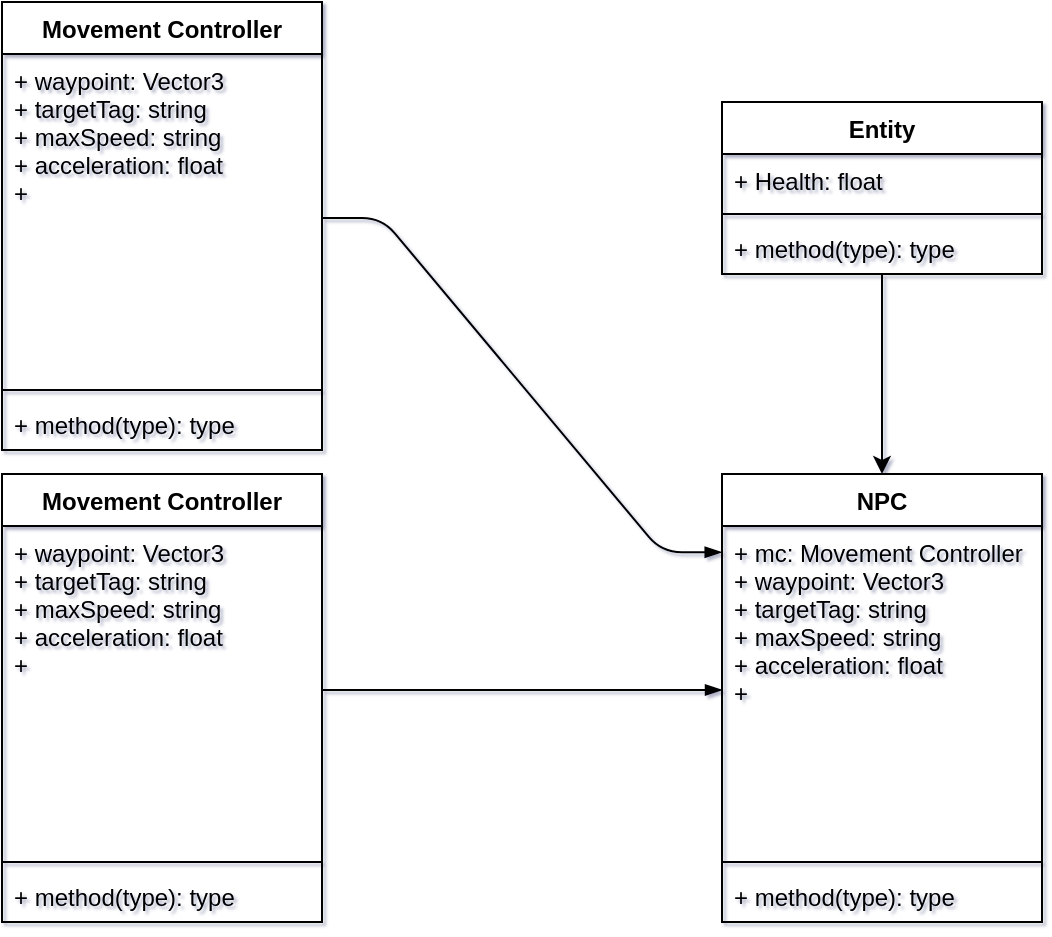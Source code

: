 <mxfile>
    <diagram id="aISk83DQ41ZQnBx-Vpth" name="Page-1">
        <mxGraphModel dx="569" dy="456" grid="1" gridSize="10" guides="1" tooltips="1" connect="1" arrows="1" fold="1" page="1" pageScale="1" pageWidth="900" pageHeight="1600" background="none" math="0" shadow="1">
            <root>
                <mxCell id="0"/>
                <mxCell id="1" parent="0"/>
                <mxCell id="srgoq-kPKrcidtICacxH-22" value="" style="edgeStyle=none;html=1;" edge="1" parent="1" source="15" target="srgoq-kPKrcidtICacxH-18">
                    <mxGeometry relative="1" as="geometry"/>
                </mxCell>
                <mxCell id="15" value="Entity" style="swimlane;fontStyle=1;align=center;verticalAlign=top;childLayout=stackLayout;horizontal=1;startSize=26;horizontalStack=0;resizeParent=1;resizeParentMax=0;resizeLast=0;collapsible=1;marginBottom=0;" parent="1" vertex="1">
                    <mxGeometry x="360" y="410" width="160" height="86" as="geometry"/>
                </mxCell>
                <mxCell id="16" value="+ Health: float" style="text;strokeColor=none;fillColor=none;align=left;verticalAlign=top;spacingLeft=4;spacingRight=4;overflow=hidden;rotatable=0;points=[[0,0.5],[1,0.5]];portConstraint=eastwest;" parent="15" vertex="1">
                    <mxGeometry y="26" width="160" height="26" as="geometry"/>
                </mxCell>
                <mxCell id="17" value="" style="line;strokeWidth=1;fillColor=none;align=left;verticalAlign=middle;spacingTop=-1;spacingLeft=3;spacingRight=3;rotatable=0;labelPosition=right;points=[];portConstraint=eastwest;" parent="15" vertex="1">
                    <mxGeometry y="52" width="160" height="8" as="geometry"/>
                </mxCell>
                <mxCell id="18" value="+ method(type): type" style="text;strokeColor=none;fillColor=none;align=left;verticalAlign=top;spacingLeft=4;spacingRight=4;overflow=hidden;rotatable=0;points=[[0,0.5],[1,0.5]];portConstraint=eastwest;" parent="15" vertex="1">
                    <mxGeometry y="60" width="160" height="26" as="geometry"/>
                </mxCell>
                <mxCell id="srgoq-kPKrcidtICacxH-29" value="" style="edgeStyle=orthogonalEdgeStyle;html=1;exitX=1;exitY=0.5;exitDx=0;exitDy=0;snapToPoint=1;fixDash=0;comic=0;rounded=1;endArrow=blockThin;endFill=1;entryX=0;entryY=0.5;entryDx=0;entryDy=0;" edge="1" parent="1" source="srgoq-kPKrcidtICacxH-26" target="srgoq-kPKrcidtICacxH-19">
                    <mxGeometry relative="1" as="geometry">
                        <mxPoint x="340" y="740" as="targetPoint"/>
                    </mxGeometry>
                </mxCell>
                <mxCell id="srgoq-kPKrcidtICacxH-18" value="NPC" style="swimlane;fontStyle=1;align=center;verticalAlign=top;childLayout=stackLayout;horizontal=1;startSize=26;horizontalStack=0;resizeParent=1;resizeParentMax=0;resizeLast=0;collapsible=1;marginBottom=0;" vertex="1" parent="1">
                    <mxGeometry x="360" y="596" width="160" height="224" as="geometry">
                        <mxRectangle x="360" y="596" width="60" height="26" as="alternateBounds"/>
                    </mxGeometry>
                </mxCell>
                <mxCell id="srgoq-kPKrcidtICacxH-19" value="+ mc: Movement Controller &#10;+ waypoint: Vector3&#10;+ targetTag: string&#10;+ maxSpeed: string&#10;+ acceleration: float&#10;+" style="text;strokeColor=none;fillColor=none;align=left;verticalAlign=top;spacingLeft=4;spacingRight=4;overflow=hidden;rotatable=0;points=[[0,0.5],[1,0.5]];portConstraint=eastwest;" vertex="1" parent="srgoq-kPKrcidtICacxH-18">
                    <mxGeometry y="26" width="160" height="164" as="geometry"/>
                </mxCell>
                <mxCell id="srgoq-kPKrcidtICacxH-20" value="" style="line;strokeWidth=1;fillColor=none;align=left;verticalAlign=middle;spacingTop=-1;spacingLeft=3;spacingRight=3;rotatable=0;labelPosition=right;points=[];portConstraint=eastwest;" vertex="1" parent="srgoq-kPKrcidtICacxH-18">
                    <mxGeometry y="190" width="160" height="8" as="geometry"/>
                </mxCell>
                <mxCell id="srgoq-kPKrcidtICacxH-21" value="+ method(type): type" style="text;strokeColor=none;fillColor=none;align=left;verticalAlign=top;spacingLeft=4;spacingRight=4;overflow=hidden;rotatable=0;points=[[0,0.5],[1,0.5]];portConstraint=eastwest;" vertex="1" parent="srgoq-kPKrcidtICacxH-18">
                    <mxGeometry y="198" width="160" height="26" as="geometry"/>
                </mxCell>
                <mxCell id="srgoq-kPKrcidtICacxH-25" value="Movement Controller" style="swimlane;fontStyle=1;align=center;verticalAlign=top;childLayout=stackLayout;horizontal=1;startSize=26;horizontalStack=0;resizeParent=1;resizeParentMax=0;resizeLast=0;collapsible=1;marginBottom=0;" vertex="1" parent="1">
                    <mxGeometry y="596" width="160" height="224" as="geometry"/>
                </mxCell>
                <mxCell id="srgoq-kPKrcidtICacxH-26" value="+ waypoint: Vector3&#10;+ targetTag: string&#10;+ maxSpeed: string&#10;+ acceleration: float&#10;+" style="text;strokeColor=none;fillColor=none;align=left;verticalAlign=top;spacingLeft=4;spacingRight=4;overflow=hidden;rotatable=0;points=[[0,0.5],[1,0.5]];portConstraint=eastwest;" vertex="1" parent="srgoq-kPKrcidtICacxH-25">
                    <mxGeometry y="26" width="160" height="164" as="geometry"/>
                </mxCell>
                <mxCell id="srgoq-kPKrcidtICacxH-27" value="" style="line;strokeWidth=1;fillColor=none;align=left;verticalAlign=middle;spacingTop=-1;spacingLeft=3;spacingRight=3;rotatable=0;labelPosition=right;points=[];portConstraint=eastwest;" vertex="1" parent="srgoq-kPKrcidtICacxH-25">
                    <mxGeometry y="190" width="160" height="8" as="geometry"/>
                </mxCell>
                <mxCell id="srgoq-kPKrcidtICacxH-28" value="+ method(type): type" style="text;strokeColor=none;fillColor=none;align=left;verticalAlign=top;spacingLeft=4;spacingRight=4;overflow=hidden;rotatable=0;points=[[0,0.5],[1,0.5]];portConstraint=eastwest;" vertex="1" parent="srgoq-kPKrcidtICacxH-25">
                    <mxGeometry y="198" width="160" height="26" as="geometry"/>
                </mxCell>
                <mxCell id="srgoq-kPKrcidtICacxH-34" style="edgeStyle=entityRelationEdgeStyle;rounded=1;comic=0;html=1;endArrow=blockThin;endFill=1;exitX=1;exitY=0.5;exitDx=0;exitDy=0;entryX=-0.001;entryY=0.08;entryDx=0;entryDy=0;entryPerimeter=0;" edge="1" parent="1" source="srgoq-kPKrcidtICacxH-31" target="srgoq-kPKrcidtICacxH-19">
                    <mxGeometry relative="1" as="geometry">
                        <mxPoint x="360" y="636" as="targetPoint"/>
                    </mxGeometry>
                </mxCell>
                <mxCell id="srgoq-kPKrcidtICacxH-30" value="Movement Controller" style="swimlane;fontStyle=1;align=center;verticalAlign=top;childLayout=stackLayout;horizontal=1;startSize=26;horizontalStack=0;resizeParent=1;resizeParentMax=0;resizeLast=0;collapsible=1;marginBottom=0;" vertex="1" parent="1">
                    <mxGeometry y="360" width="160" height="224" as="geometry"/>
                </mxCell>
                <mxCell id="srgoq-kPKrcidtICacxH-31" value="+ waypoint: Vector3&#10;+ targetTag: string&#10;+ maxSpeed: string&#10;+ acceleration: float&#10;+" style="text;strokeColor=none;fillColor=none;align=left;verticalAlign=top;spacingLeft=4;spacingRight=4;overflow=hidden;rotatable=0;points=[[0,0.5],[1,0.5]];portConstraint=eastwest;" vertex="1" parent="srgoq-kPKrcidtICacxH-30">
                    <mxGeometry y="26" width="160" height="164" as="geometry"/>
                </mxCell>
                <mxCell id="srgoq-kPKrcidtICacxH-32" value="" style="line;strokeWidth=1;fillColor=none;align=left;verticalAlign=middle;spacingTop=-1;spacingLeft=3;spacingRight=3;rotatable=0;labelPosition=right;points=[];portConstraint=eastwest;" vertex="1" parent="srgoq-kPKrcidtICacxH-30">
                    <mxGeometry y="190" width="160" height="8" as="geometry"/>
                </mxCell>
                <mxCell id="srgoq-kPKrcidtICacxH-33" value="+ method(type): type" style="text;strokeColor=none;fillColor=none;align=left;verticalAlign=top;spacingLeft=4;spacingRight=4;overflow=hidden;rotatable=0;points=[[0,0.5],[1,0.5]];portConstraint=eastwest;" vertex="1" parent="srgoq-kPKrcidtICacxH-30">
                    <mxGeometry y="198" width="160" height="26" as="geometry"/>
                </mxCell>
            </root>
        </mxGraphModel>
    </diagram>
</mxfile>